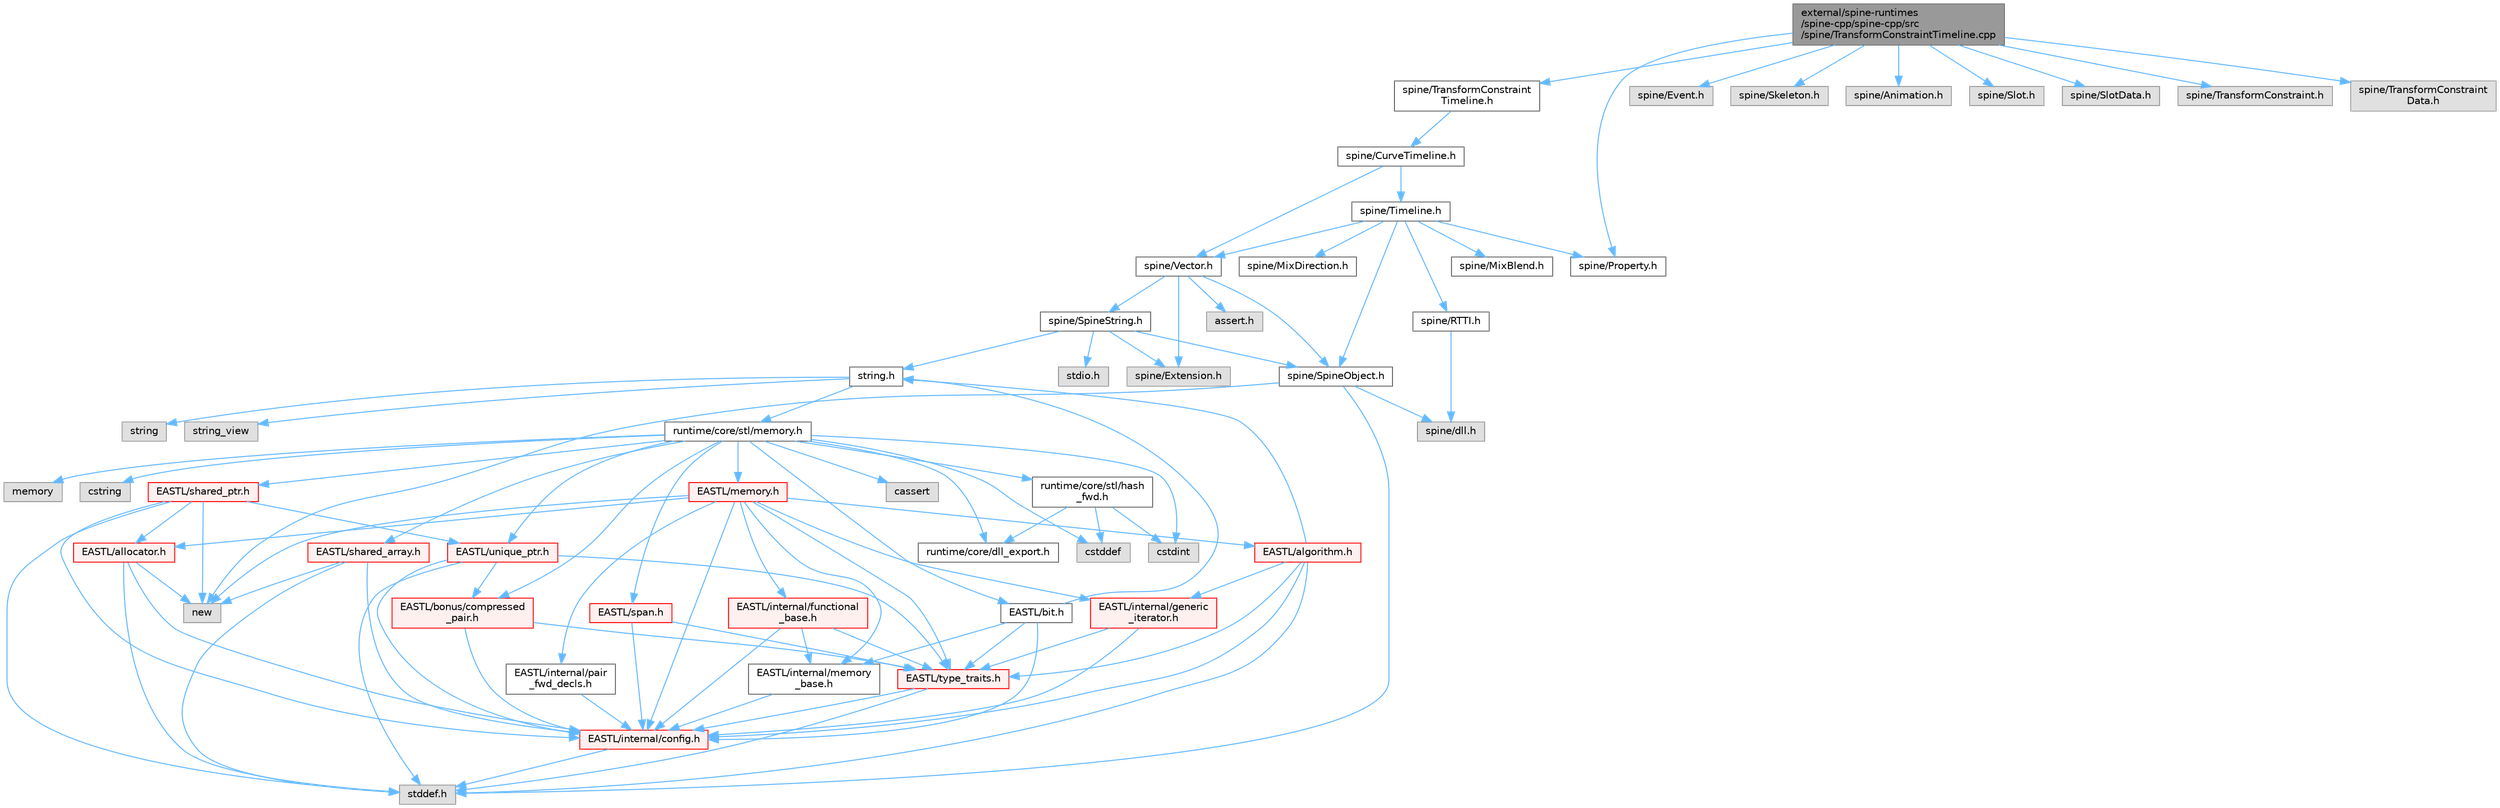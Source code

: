 digraph "external/spine-runtimes/spine-cpp/spine-cpp/src/spine/TransformConstraintTimeline.cpp"
{
 // LATEX_PDF_SIZE
  bgcolor="transparent";
  edge [fontname=Helvetica,fontsize=10,labelfontname=Helvetica,labelfontsize=10];
  node [fontname=Helvetica,fontsize=10,shape=box,height=0.2,width=0.4];
  Node1 [id="Node000001",label="external/spine-runtimes\l/spine-cpp/spine-cpp/src\l/spine/TransformConstraintTimeline.cpp",height=0.2,width=0.4,color="gray40", fillcolor="grey60", style="filled", fontcolor="black",tooltip=" "];
  Node1 -> Node2 [id="edge1_Node000001_Node000002",color="steelblue1",style="solid",tooltip=" "];
  Node2 [id="Node000002",label="spine/TransformConstraint\lTimeline.h",height=0.2,width=0.4,color="grey40", fillcolor="white", style="filled",URL="$_transform_constraint_timeline_8h.html",tooltip=" "];
  Node2 -> Node3 [id="edge2_Node000002_Node000003",color="steelblue1",style="solid",tooltip=" "];
  Node3 [id="Node000003",label="spine/CurveTimeline.h",height=0.2,width=0.4,color="grey40", fillcolor="white", style="filled",URL="$_curve_timeline_8h.html",tooltip=" "];
  Node3 -> Node4 [id="edge3_Node000003_Node000004",color="steelblue1",style="solid",tooltip=" "];
  Node4 [id="Node000004",label="spine/Timeline.h",height=0.2,width=0.4,color="grey40", fillcolor="white", style="filled",URL="$_timeline_8h.html",tooltip=" "];
  Node4 -> Node5 [id="edge4_Node000004_Node000005",color="steelblue1",style="solid",tooltip=" "];
  Node5 [id="Node000005",label="spine/RTTI.h",height=0.2,width=0.4,color="grey40", fillcolor="white", style="filled",URL="$_r_t_t_i_8h.html",tooltip=" "];
  Node5 -> Node6 [id="edge5_Node000005_Node000006",color="steelblue1",style="solid",tooltip=" "];
  Node6 [id="Node000006",label="spine/dll.h",height=0.2,width=0.4,color="grey60", fillcolor="#E0E0E0", style="filled",tooltip=" "];
  Node4 -> Node7 [id="edge6_Node000004_Node000007",color="steelblue1",style="solid",tooltip=" "];
  Node7 [id="Node000007",label="spine/Vector.h",height=0.2,width=0.4,color="grey40", fillcolor="white", style="filled",URL="$external_2spine-runtimes_2spine-cpp_2spine-cpp_2include_2spine_2vector_8h.html",tooltip=" "];
  Node7 -> Node8 [id="edge7_Node000007_Node000008",color="steelblue1",style="solid",tooltip=" "];
  Node8 [id="Node000008",label="spine/Extension.h",height=0.2,width=0.4,color="grey60", fillcolor="#E0E0E0", style="filled",tooltip=" "];
  Node7 -> Node9 [id="edge8_Node000007_Node000009",color="steelblue1",style="solid",tooltip=" "];
  Node9 [id="Node000009",label="spine/SpineObject.h",height=0.2,width=0.4,color="grey40", fillcolor="white", style="filled",URL="$_spine_object_8h.html",tooltip=" "];
  Node9 -> Node10 [id="edge9_Node000009_Node000010",color="steelblue1",style="solid",tooltip=" "];
  Node10 [id="Node000010",label="new",height=0.2,width=0.4,color="grey60", fillcolor="#E0E0E0", style="filled",tooltip=" "];
  Node9 -> Node11 [id="edge10_Node000009_Node000011",color="steelblue1",style="solid",tooltip=" "];
  Node11 [id="Node000011",label="stddef.h",height=0.2,width=0.4,color="grey60", fillcolor="#E0E0E0", style="filled",tooltip=" "];
  Node9 -> Node6 [id="edge11_Node000009_Node000006",color="steelblue1",style="solid",tooltip=" "];
  Node7 -> Node12 [id="edge12_Node000007_Node000012",color="steelblue1",style="solid",tooltip=" "];
  Node12 [id="Node000012",label="spine/SpineString.h",height=0.2,width=0.4,color="grey40", fillcolor="white", style="filled",URL="$_spine_string_8h.html",tooltip=" "];
  Node12 -> Node9 [id="edge13_Node000012_Node000009",color="steelblue1",style="solid",tooltip=" "];
  Node12 -> Node8 [id="edge14_Node000012_Node000008",color="steelblue1",style="solid",tooltip=" "];
  Node12 -> Node13 [id="edge15_Node000012_Node000013",color="steelblue1",style="solid",tooltip=" "];
  Node13 [id="Node000013",label="string.h",height=0.2,width=0.4,color="grey40", fillcolor="white", style="filled",URL="$string_8h.html",tooltip=" "];
  Node13 -> Node14 [id="edge16_Node000013_Node000014",color="steelblue1",style="solid",tooltip=" "];
  Node14 [id="Node000014",label="string",height=0.2,width=0.4,color="grey60", fillcolor="#E0E0E0", style="filled",tooltip=" "];
  Node13 -> Node15 [id="edge17_Node000013_Node000015",color="steelblue1",style="solid",tooltip=" "];
  Node15 [id="Node000015",label="string_view",height=0.2,width=0.4,color="grey60", fillcolor="#E0E0E0", style="filled",tooltip=" "];
  Node13 -> Node16 [id="edge18_Node000013_Node000016",color="steelblue1",style="solid",tooltip=" "];
  Node16 [id="Node000016",label="runtime/core/stl/memory.h",height=0.2,width=0.4,color="grey40", fillcolor="white", style="filled",URL="$runtime_2core_2stl_2memory_8h.html",tooltip=" "];
  Node16 -> Node17 [id="edge19_Node000016_Node000017",color="steelblue1",style="solid",tooltip=" "];
  Node17 [id="Node000017",label="cstddef",height=0.2,width=0.4,color="grey60", fillcolor="#E0E0E0", style="filled",tooltip=" "];
  Node16 -> Node18 [id="edge20_Node000016_Node000018",color="steelblue1",style="solid",tooltip=" "];
  Node18 [id="Node000018",label="cstdint",height=0.2,width=0.4,color="grey60", fillcolor="#E0E0E0", style="filled",tooltip=" "];
  Node16 -> Node19 [id="edge21_Node000016_Node000019",color="steelblue1",style="solid",tooltip=" "];
  Node19 [id="Node000019",label="cassert",height=0.2,width=0.4,color="grey60", fillcolor="#E0E0E0", style="filled",tooltip=" "];
  Node16 -> Node20 [id="edge22_Node000016_Node000020",color="steelblue1",style="solid",tooltip=" "];
  Node20 [id="Node000020",label="memory",height=0.2,width=0.4,color="grey60", fillcolor="#E0E0E0", style="filled",tooltip=" "];
  Node16 -> Node21 [id="edge23_Node000016_Node000021",color="steelblue1",style="solid",tooltip=" "];
  Node21 [id="Node000021",label="cstring",height=0.2,width=0.4,color="grey60", fillcolor="#E0E0E0", style="filled",tooltip=" "];
  Node16 -> Node22 [id="edge24_Node000016_Node000022",color="steelblue1",style="solid",tooltip=" "];
  Node22 [id="Node000022",label="EASTL/bit.h",height=0.2,width=0.4,color="grey40", fillcolor="white", style="filled",URL="$bit_8h.html",tooltip=" "];
  Node22 -> Node23 [id="edge25_Node000022_Node000023",color="steelblue1",style="solid",tooltip=" "];
  Node23 [id="Node000023",label="EASTL/internal/config.h",height=0.2,width=0.4,color="red", fillcolor="#FFF0F0", style="filled",URL="$runtime_2_e_a_s_t_l_2include_2_e_a_s_t_l_2internal_2config_8h.html",tooltip=" "];
  Node23 -> Node11 [id="edge26_Node000023_Node000011",color="steelblue1",style="solid",tooltip=" "];
  Node22 -> Node31 [id="edge27_Node000022_Node000031",color="steelblue1",style="solid",tooltip=" "];
  Node31 [id="Node000031",label="EASTL/internal/memory\l_base.h",height=0.2,width=0.4,color="grey40", fillcolor="white", style="filled",URL="$memory__base_8h.html",tooltip=" "];
  Node31 -> Node23 [id="edge28_Node000031_Node000023",color="steelblue1",style="solid",tooltip=" "];
  Node22 -> Node32 [id="edge29_Node000022_Node000032",color="steelblue1",style="solid",tooltip=" "];
  Node32 [id="Node000032",label="EASTL/type_traits.h",height=0.2,width=0.4,color="red", fillcolor="#FFF0F0", style="filled",URL="$_e_a_s_t_l_2include_2_e_a_s_t_l_2type__traits_8h.html",tooltip=" "];
  Node32 -> Node23 [id="edge30_Node000032_Node000023",color="steelblue1",style="solid",tooltip=" "];
  Node32 -> Node11 [id="edge31_Node000032_Node000011",color="steelblue1",style="solid",tooltip=" "];
  Node22 -> Node13 [id="edge32_Node000022_Node000013",color="steelblue1",style="solid",tooltip=" "];
  Node16 -> Node42 [id="edge33_Node000016_Node000042",color="steelblue1",style="solid",tooltip=" "];
  Node42 [id="Node000042",label="EASTL/memory.h",height=0.2,width=0.4,color="red", fillcolor="#FFF0F0", style="filled",URL="$runtime_2_e_a_s_t_l_2include_2_e_a_s_t_l_2memory_8h.html",tooltip=" "];
  Node42 -> Node23 [id="edge34_Node000042_Node000023",color="steelblue1",style="solid",tooltip=" "];
  Node42 -> Node31 [id="edge35_Node000042_Node000031",color="steelblue1",style="solid",tooltip=" "];
  Node42 -> Node43 [id="edge36_Node000042_Node000043",color="steelblue1",style="solid",tooltip=" "];
  Node43 [id="Node000043",label="EASTL/internal/generic\l_iterator.h",height=0.2,width=0.4,color="red", fillcolor="#FFF0F0", style="filled",URL="$generic__iterator_8h.html",tooltip=" "];
  Node43 -> Node23 [id="edge37_Node000043_Node000023",color="steelblue1",style="solid",tooltip=" "];
  Node43 -> Node32 [id="edge38_Node000043_Node000032",color="steelblue1",style="solid",tooltip=" "];
  Node42 -> Node47 [id="edge39_Node000042_Node000047",color="steelblue1",style="solid",tooltip=" "];
  Node47 [id="Node000047",label="EASTL/internal/pair\l_fwd_decls.h",height=0.2,width=0.4,color="grey40", fillcolor="white", style="filled",URL="$pair__fwd__decls_8h.html",tooltip=" "];
  Node47 -> Node23 [id="edge40_Node000047_Node000023",color="steelblue1",style="solid",tooltip=" "];
  Node42 -> Node48 [id="edge41_Node000042_Node000048",color="steelblue1",style="solid",tooltip=" "];
  Node48 [id="Node000048",label="EASTL/internal/functional\l_base.h",height=0.2,width=0.4,color="red", fillcolor="#FFF0F0", style="filled",URL="$functional__base_8h.html",tooltip=" "];
  Node48 -> Node23 [id="edge42_Node000048_Node000023",color="steelblue1",style="solid",tooltip=" "];
  Node48 -> Node31 [id="edge43_Node000048_Node000031",color="steelblue1",style="solid",tooltip=" "];
  Node48 -> Node32 [id="edge44_Node000048_Node000032",color="steelblue1",style="solid",tooltip=" "];
  Node42 -> Node49 [id="edge45_Node000042_Node000049",color="steelblue1",style="solid",tooltip=" "];
  Node49 [id="Node000049",label="EASTL/algorithm.h",height=0.2,width=0.4,color="red", fillcolor="#FFF0F0", style="filled",URL="$_e_a_s_t_l_2include_2_e_a_s_t_l_2algorithm_8h.html",tooltip=" "];
  Node49 -> Node23 [id="edge46_Node000049_Node000023",color="steelblue1",style="solid",tooltip=" "];
  Node49 -> Node32 [id="edge47_Node000049_Node000032",color="steelblue1",style="solid",tooltip=" "];
  Node49 -> Node43 [id="edge48_Node000049_Node000043",color="steelblue1",style="solid",tooltip=" "];
  Node49 -> Node11 [id="edge49_Node000049_Node000011",color="steelblue1",style="solid",tooltip=" "];
  Node49 -> Node13 [id="edge50_Node000049_Node000013",color="steelblue1",style="solid",tooltip=" "];
  Node42 -> Node32 [id="edge51_Node000042_Node000032",color="steelblue1",style="solid",tooltip=" "];
  Node42 -> Node56 [id="edge52_Node000042_Node000056",color="steelblue1",style="solid",tooltip=" "];
  Node56 [id="Node000056",label="EASTL/allocator.h",height=0.2,width=0.4,color="red", fillcolor="#FFF0F0", style="filled",URL="$runtime_2_e_a_s_t_l_2include_2_e_a_s_t_l_2allocator_8h.html",tooltip=" "];
  Node56 -> Node23 [id="edge53_Node000056_Node000023",color="steelblue1",style="solid",tooltip=" "];
  Node56 -> Node11 [id="edge54_Node000056_Node000011",color="steelblue1",style="solid",tooltip=" "];
  Node56 -> Node10 [id="edge55_Node000056_Node000010",color="steelblue1",style="solid",tooltip=" "];
  Node42 -> Node10 [id="edge56_Node000042_Node000010",color="steelblue1",style="solid",tooltip=" "];
  Node16 -> Node69 [id="edge57_Node000016_Node000069",color="steelblue1",style="solid",tooltip=" "];
  Node69 [id="Node000069",label="EASTL/shared_array.h",height=0.2,width=0.4,color="red", fillcolor="#FFF0F0", style="filled",URL="$shared__array_8h.html",tooltip=" "];
  Node69 -> Node23 [id="edge58_Node000069_Node000023",color="steelblue1",style="solid",tooltip=" "];
  Node69 -> Node10 [id="edge59_Node000069_Node000010",color="steelblue1",style="solid",tooltip=" "];
  Node69 -> Node11 [id="edge60_Node000069_Node000011",color="steelblue1",style="solid",tooltip=" "];
  Node16 -> Node72 [id="edge61_Node000016_Node000072",color="steelblue1",style="solid",tooltip=" "];
  Node72 [id="Node000072",label="EASTL/unique_ptr.h",height=0.2,width=0.4,color="red", fillcolor="#FFF0F0", style="filled",URL="$unique__ptr_8h.html",tooltip=" "];
  Node72 -> Node73 [id="edge62_Node000072_Node000073",color="steelblue1",style="solid",tooltip=" "];
  Node73 [id="Node000073",label="EASTL/bonus/compressed\l_pair.h",height=0.2,width=0.4,color="red", fillcolor="#FFF0F0", style="filled",URL="$compressed__pair_8h.html",tooltip=" "];
  Node73 -> Node23 [id="edge63_Node000073_Node000023",color="steelblue1",style="solid",tooltip=" "];
  Node73 -> Node32 [id="edge64_Node000073_Node000032",color="steelblue1",style="solid",tooltip=" "];
  Node72 -> Node23 [id="edge65_Node000072_Node000023",color="steelblue1",style="solid",tooltip=" "];
  Node72 -> Node32 [id="edge66_Node000072_Node000032",color="steelblue1",style="solid",tooltip=" "];
  Node72 -> Node11 [id="edge67_Node000072_Node000011",color="steelblue1",style="solid",tooltip=" "];
  Node16 -> Node75 [id="edge68_Node000016_Node000075",color="steelblue1",style="solid",tooltip=" "];
  Node75 [id="Node000075",label="EASTL/shared_ptr.h",height=0.2,width=0.4,color="red", fillcolor="#FFF0F0", style="filled",URL="$shared__ptr_8h.html",tooltip=" "];
  Node75 -> Node23 [id="edge69_Node000075_Node000023",color="steelblue1",style="solid",tooltip=" "];
  Node75 -> Node72 [id="edge70_Node000075_Node000072",color="steelblue1",style="solid",tooltip=" "];
  Node75 -> Node56 [id="edge71_Node000075_Node000056",color="steelblue1",style="solid",tooltip=" "];
  Node75 -> Node10 [id="edge72_Node000075_Node000010",color="steelblue1",style="solid",tooltip=" "];
  Node75 -> Node11 [id="edge73_Node000075_Node000011",color="steelblue1",style="solid",tooltip=" "];
  Node16 -> Node155 [id="edge74_Node000016_Node000155",color="steelblue1",style="solid",tooltip=" "];
  Node155 [id="Node000155",label="EASTL/span.h",height=0.2,width=0.4,color="red", fillcolor="#FFF0F0", style="filled",URL="$span_8h.html",tooltip=" "];
  Node155 -> Node23 [id="edge75_Node000155_Node000023",color="steelblue1",style="solid",tooltip=" "];
  Node155 -> Node32 [id="edge76_Node000155_Node000032",color="steelblue1",style="solid",tooltip=" "];
  Node16 -> Node73 [id="edge77_Node000016_Node000073",color="steelblue1",style="solid",tooltip=" "];
  Node16 -> Node158 [id="edge78_Node000016_Node000158",color="steelblue1",style="solid",tooltip=" "];
  Node158 [id="Node000158",label="runtime/core/dll_export.h",height=0.2,width=0.4,color="grey40", fillcolor="white", style="filled",URL="$dll__export_8h.html",tooltip=" "];
  Node16 -> Node159 [id="edge79_Node000016_Node000159",color="steelblue1",style="solid",tooltip=" "];
  Node159 [id="Node000159",label="runtime/core/stl/hash\l_fwd.h",height=0.2,width=0.4,color="grey40", fillcolor="white", style="filled",URL="$hash__fwd_8h.html",tooltip=" "];
  Node159 -> Node17 [id="edge80_Node000159_Node000017",color="steelblue1",style="solid",tooltip=" "];
  Node159 -> Node18 [id="edge81_Node000159_Node000018",color="steelblue1",style="solid",tooltip=" "];
  Node159 -> Node158 [id="edge82_Node000159_Node000158",color="steelblue1",style="solid",tooltip=" "];
  Node12 -> Node160 [id="edge83_Node000012_Node000160",color="steelblue1",style="solid",tooltip=" "];
  Node160 [id="Node000160",label="stdio.h",height=0.2,width=0.4,color="grey60", fillcolor="#E0E0E0", style="filled",tooltip=" "];
  Node7 -> Node161 [id="edge84_Node000007_Node000161",color="steelblue1",style="solid",tooltip=" "];
  Node161 [id="Node000161",label="assert.h",height=0.2,width=0.4,color="grey60", fillcolor="#E0E0E0", style="filled",tooltip=" "];
  Node4 -> Node162 [id="edge85_Node000004_Node000162",color="steelblue1",style="solid",tooltip=" "];
  Node162 [id="Node000162",label="spine/MixBlend.h",height=0.2,width=0.4,color="grey40", fillcolor="white", style="filled",URL="$_mix_blend_8h.html",tooltip=" "];
  Node4 -> Node163 [id="edge86_Node000004_Node000163",color="steelblue1",style="solid",tooltip=" "];
  Node163 [id="Node000163",label="spine/MixDirection.h",height=0.2,width=0.4,color="grey40", fillcolor="white", style="filled",URL="$_mix_direction_8h.html",tooltip=" "];
  Node4 -> Node9 [id="edge87_Node000004_Node000009",color="steelblue1",style="solid",tooltip=" "];
  Node4 -> Node164 [id="edge88_Node000004_Node000164",color="steelblue1",style="solid",tooltip=" "];
  Node164 [id="Node000164",label="spine/Property.h",height=0.2,width=0.4,color="grey40", fillcolor="white", style="filled",URL="$_property_8h.html",tooltip=" "];
  Node3 -> Node7 [id="edge89_Node000003_Node000007",color="steelblue1",style="solid",tooltip=" "];
  Node1 -> Node165 [id="edge90_Node000001_Node000165",color="steelblue1",style="solid",tooltip=" "];
  Node165 [id="Node000165",label="spine/Event.h",height=0.2,width=0.4,color="grey60", fillcolor="#E0E0E0", style="filled",tooltip=" "];
  Node1 -> Node166 [id="edge91_Node000001_Node000166",color="steelblue1",style="solid",tooltip=" "];
  Node166 [id="Node000166",label="spine/Skeleton.h",height=0.2,width=0.4,color="grey60", fillcolor="#E0E0E0", style="filled",tooltip=" "];
  Node1 -> Node167 [id="edge92_Node000001_Node000167",color="steelblue1",style="solid",tooltip=" "];
  Node167 [id="Node000167",label="spine/Animation.h",height=0.2,width=0.4,color="grey60", fillcolor="#E0E0E0", style="filled",tooltip=" "];
  Node1 -> Node164 [id="edge93_Node000001_Node000164",color="steelblue1",style="solid",tooltip=" "];
  Node1 -> Node168 [id="edge94_Node000001_Node000168",color="steelblue1",style="solid",tooltip=" "];
  Node168 [id="Node000168",label="spine/Slot.h",height=0.2,width=0.4,color="grey60", fillcolor="#E0E0E0", style="filled",tooltip=" "];
  Node1 -> Node169 [id="edge95_Node000001_Node000169",color="steelblue1",style="solid",tooltip=" "];
  Node169 [id="Node000169",label="spine/SlotData.h",height=0.2,width=0.4,color="grey60", fillcolor="#E0E0E0", style="filled",tooltip=" "];
  Node1 -> Node170 [id="edge96_Node000001_Node000170",color="steelblue1",style="solid",tooltip=" "];
  Node170 [id="Node000170",label="spine/TransformConstraint.h",height=0.2,width=0.4,color="grey60", fillcolor="#E0E0E0", style="filled",tooltip=" "];
  Node1 -> Node171 [id="edge97_Node000001_Node000171",color="steelblue1",style="solid",tooltip=" "];
  Node171 [id="Node000171",label="spine/TransformConstraint\lData.h",height=0.2,width=0.4,color="grey60", fillcolor="#E0E0E0", style="filled",tooltip=" "];
}
